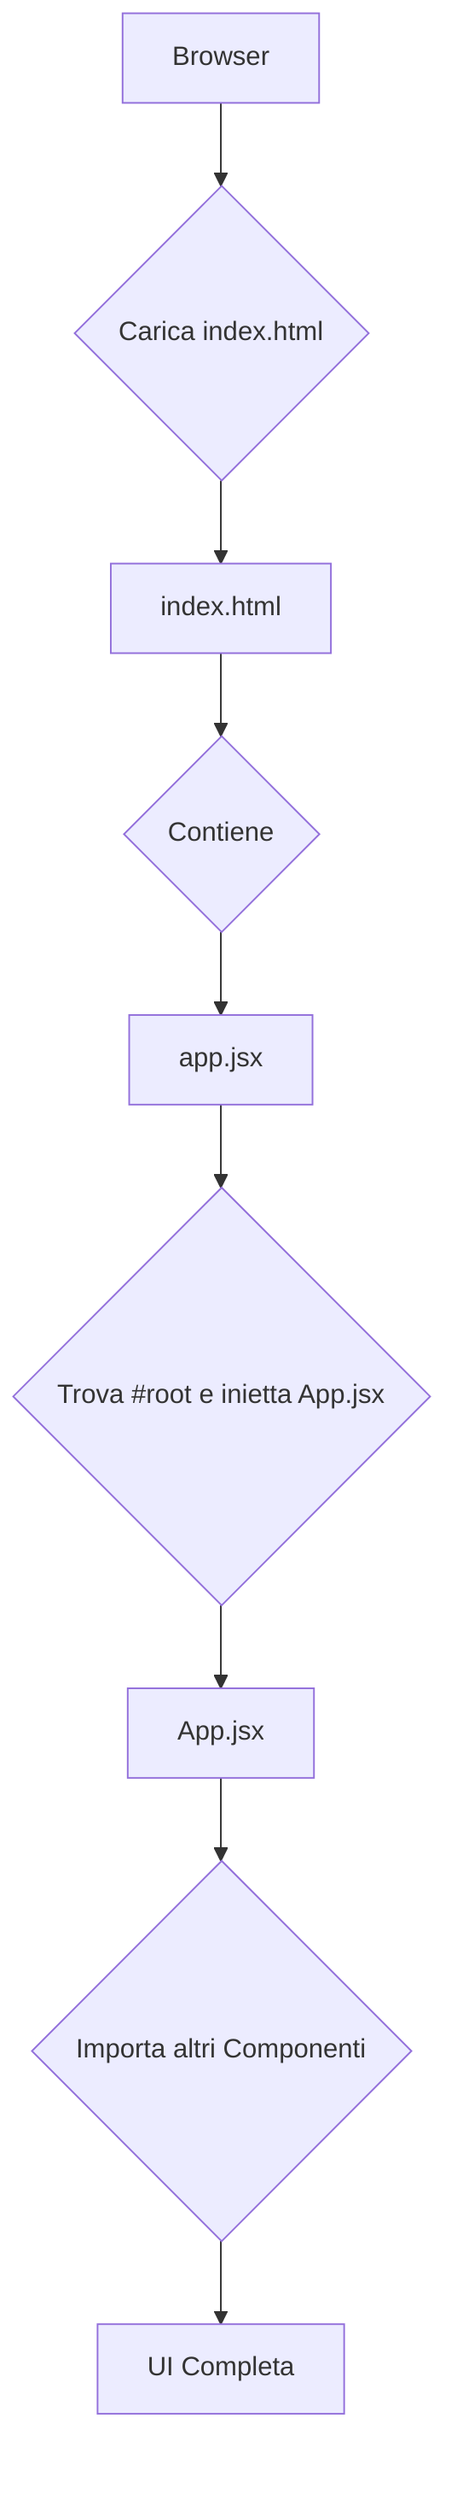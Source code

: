 graph TD
    A[Browser] --> B{Carica index.html};
    B --> C[index.html];
    C --> D{Contiene <div id="root"></div>};
D --> E[app.jsx];
E --> F{Trova #root e inietta App.jsx};
F --> G[App.jsx];
G --> H{Importa altri Componenti};
H --> I[UI Completa];